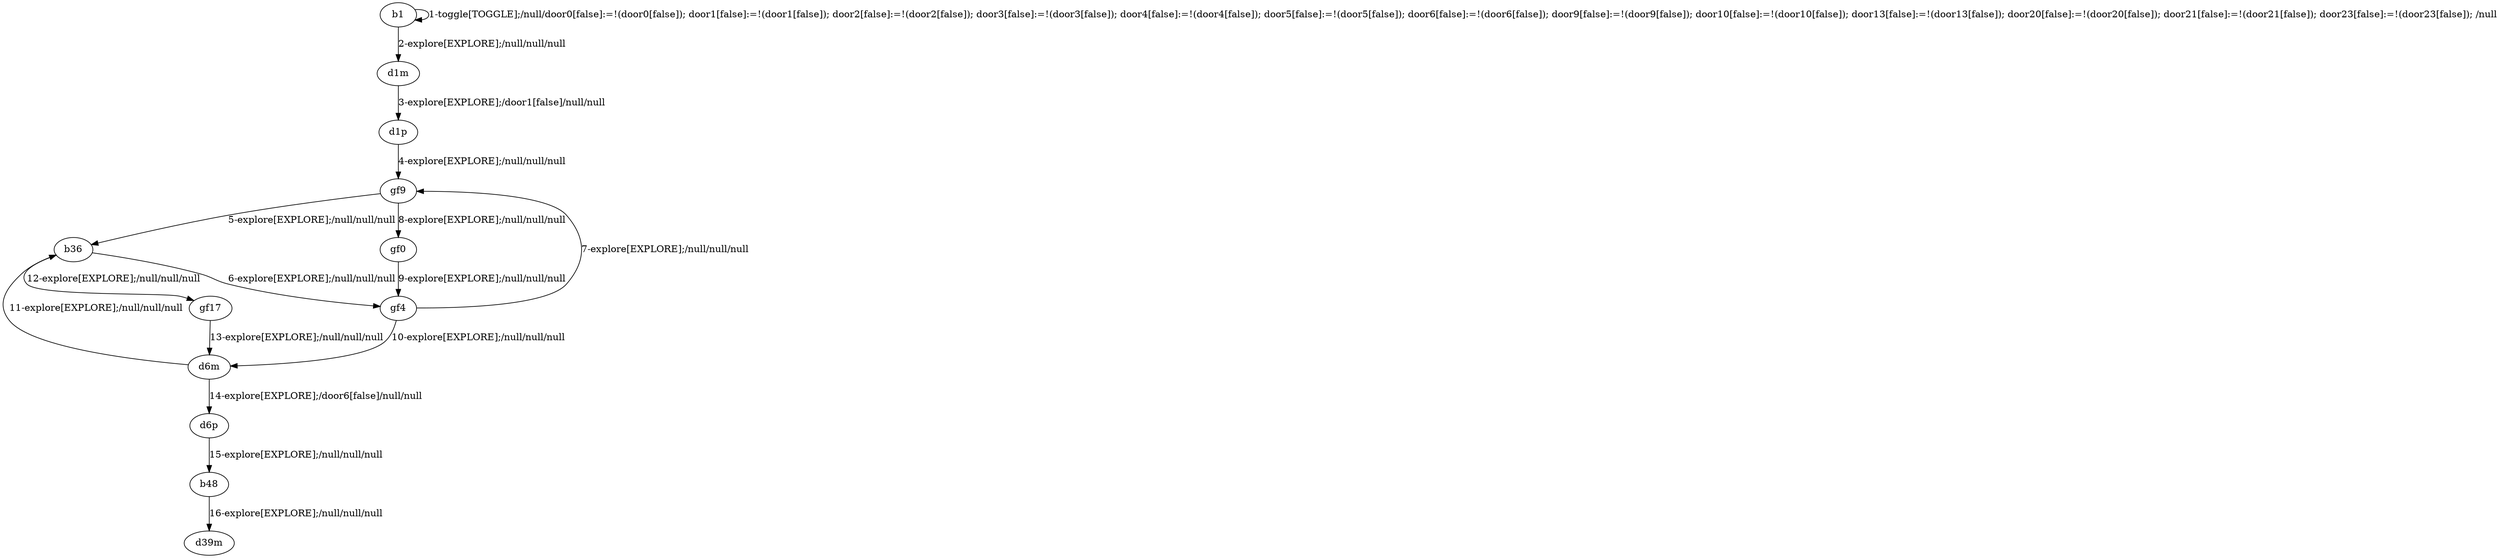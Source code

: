 # Total number of goals covered by this test: 4
# gf9 --> b36
# b36 --> gf17
# d6p --> b48
# b36 --> gf4

digraph g {
"b1" -> "b1" [label = "1-toggle[TOGGLE];/null/door0[false]:=!(door0[false]); door1[false]:=!(door1[false]); door2[false]:=!(door2[false]); door3[false]:=!(door3[false]); door4[false]:=!(door4[false]); door5[false]:=!(door5[false]); door6[false]:=!(door6[false]); door9[false]:=!(door9[false]); door10[false]:=!(door10[false]); door13[false]:=!(door13[false]); door20[false]:=!(door20[false]); door21[false]:=!(door21[false]); door23[false]:=!(door23[false]); /null"];
"b1" -> "d1m" [label = "2-explore[EXPLORE];/null/null/null"];
"d1m" -> "d1p" [label = "3-explore[EXPLORE];/door1[false]/null/null"];
"d1p" -> "gf9" [label = "4-explore[EXPLORE];/null/null/null"];
"gf9" -> "b36" [label = "5-explore[EXPLORE];/null/null/null"];
"b36" -> "gf4" [label = "6-explore[EXPLORE];/null/null/null"];
"gf4" -> "gf9" [label = "7-explore[EXPLORE];/null/null/null"];
"gf9" -> "gf0" [label = "8-explore[EXPLORE];/null/null/null"];
"gf0" -> "gf4" [label = "9-explore[EXPLORE];/null/null/null"];
"gf4" -> "d6m" [label = "10-explore[EXPLORE];/null/null/null"];
"d6m" -> "b36" [label = "11-explore[EXPLORE];/null/null/null"];
"b36" -> "gf17" [label = "12-explore[EXPLORE];/null/null/null"];
"gf17" -> "d6m" [label = "13-explore[EXPLORE];/null/null/null"];
"d6m" -> "d6p" [label = "14-explore[EXPLORE];/door6[false]/null/null"];
"d6p" -> "b48" [label = "15-explore[EXPLORE];/null/null/null"];
"b48" -> "d39m" [label = "16-explore[EXPLORE];/null/null/null"];
}